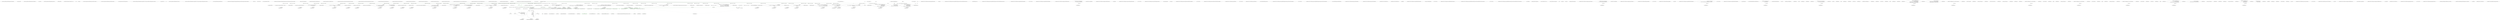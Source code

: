 digraph  {
n0 [cluster="Rsft.Lib.Msmq.MessageCounter.MessageQueueExtensions.GetCount(MessageQueue)", label="Entry Rsft.Lib.Msmq.MessageCounter.MessageQueueExtensions.GetCount(MessageQueue)", span="74-74"];
n1 [cluster="Rsft.Lib.Msmq.MessageCounter.MessageQueueExtensions.GetCount(MessageQueue)", label="return GetCount(queue.Path);", span="76-76"];
n2 [cluster="Rsft.Lib.Msmq.MessageCounter.MessageQueueExtensions.GetCount(MessageQueue)", label="Exit Rsft.Lib.Msmq.MessageCounter.MessageQueueExtensions.GetCount(MessageQueue)", span="74-74"];
n3 [cluster="Unk.GetCount", label="Entry Unk.GetCount", span=""];
n4 [cluster="Rsft.Lib.Msmq.MessageCounter.MessageQueueExtensions.GetCount(string)", label="Entry Rsft.Lib.Msmq.MessageCounter.MessageQueueExtensions.GetCount(string)", span="92-92"];
n5 [cluster="Rsft.Lib.Msmq.MessageCounter.MessageQueueExtensions.GetCount(string)", label="!MessageQueue.Exists(path)", span="94-94"];
n16 [cluster="Rsft.Lib.Msmq.MessageCounter.MessageQueueExtensions.GetCount(string)", label="var objectName = Marshal.StringToBSTR(''queue=Direct=OS:'' + path)", span="112-112"];
n6 [cluster="Rsft.Lib.Msmq.MessageCounter.MessageQueueExtensions.GetCount(string)", label="return 0;", span="96-96"];
n25 [cluster="Unk.Exists", label="Entry Unk.Exists", span=""];
n26 [cluster="Rsft.Lib.Msmq.MessageCounter.MessageQueueExtensions.MQMGMTPROPS.MQMGMTPROPS()", label="Entry Rsft.Lib.Msmq.MessageCounter.MessageQueueExtensions.MQMGMTPROPS.MQMGMTPROPS()", span="162-162"];
n27 [cluster="Rsft.Lib.Msmq.MessageCounter.MessageQueueExtensions.MQPROPVariant.MQPROPVariant()", label="Entry Rsft.Lib.Msmq.MessageCounter.MessageQueueExtensions.MQPROPVariant.MQPROPVariant()", span="189-189"];
n28 [cluster="System.Runtime.InteropServices.Marshal.StringToBSTR(string)", label="Entry System.Runtime.InteropServices.Marshal.StringToBSTR(string)", span="0-0"];
n29 [cluster="Rsft.Lib.Msmq.MessageCounter.MessageQueueExtensions.MQMgmtGetInfo(char*, char*, Rsft.Lib.Msmq.MessageCounter.MessageQueueExtensions.MQMGMTPROPS*)", label="Entry Rsft.Lib.Msmq.MessageCounter.MessageQueueExtensions.MQMgmtGetInfo(char*, char*, Rsft.Lib.Msmq.MessageCounter.MessageQueueExtensions.MQMGMTPROPS*)", span="154-154"];
n22 [cluster="Rsft.Lib.Msmq.MessageCounter.MessageQueueExtensions.GetCount(string)", label="rtn = props.aPropVar->ulVal", span="126-126"];
n21 [cluster="Rsft.Lib.Msmq.MessageCounter.MessageQueueExtensions.GetCount(string)", label="rtn = 0", span="122-122"];
n24 [cluster="Rsft.Lib.Msmq.MessageCounter.MessageQueueExtensions.GetCount(string)", label="Exit Rsft.Lib.Msmq.MessageCounter.MessageQueueExtensions.GetCount(string)", span="92-92"];
n30 [cluster="Rsft.Lib.Msmq.MessageCounter.MessageQueueExtensions.MQMgmtGetInfo(char*, char*, Rsft.Lib.Msmq.MessageCounter.MessageQueueExtensions.MQMGMTPROPS*)", label="Exit Rsft.Lib.Msmq.MessageCounter.MessageQueueExtensions.MQMgmtGetInfo(char*, char*, Rsft.Lib.Msmq.MessageCounter.MessageQueueExtensions.MQMGMTPROPS*)", span="154-154"];
m0_5 [cluster="System.ArgumentNullException.ArgumentNullException(string)", file="BackgroundJobStateChangerFacts.cs", label="Entry System.ArgumentNullException.ArgumentNullException(string)", span="0-0"];
m0_0 [cluster="HangFire.Common.States.StateApplyingContext.StateApplyingContext(HangFire.Common.States.StateContext, HangFire.Storage.IAtomicWriteTransaction)", file="BackgroundJobStateChangerFacts.cs", label="Entry HangFire.Common.States.StateApplyingContext.StateApplyingContext(HangFire.Common.States.StateContext, HangFire.Storage.IAtomicWriteTransaction)", span="23-23"];
m0_1 [cluster="HangFire.Common.States.StateApplyingContext.StateApplyingContext(HangFire.Common.States.StateContext, HangFire.Storage.IAtomicWriteTransaction)", file="BackgroundJobStateChangerFacts.cs", label="transaction == null", span="27-27"];
m0_3 [cluster="HangFire.Common.States.StateApplyingContext.StateApplyingContext(HangFire.Common.States.StateContext, HangFire.Storage.IAtomicWriteTransaction)", file="BackgroundJobStateChangerFacts.cs", label="Transaction = transaction", span="29-29"];
m0_2 [cluster="HangFire.Common.States.StateApplyingContext.StateApplyingContext(HangFire.Common.States.StateContext, HangFire.Storage.IAtomicWriteTransaction)", file="BackgroundJobStateChangerFacts.cs", label="throw new ArgumentNullException(''transaction'');", span="27-27"];
m0_4 [cluster="HangFire.Common.States.StateApplyingContext.StateApplyingContext(HangFire.Common.States.StateContext, HangFire.Storage.IAtomicWriteTransaction)", file="BackgroundJobStateChangerFacts.cs", label="Exit HangFire.Common.States.StateApplyingContext.StateApplyingContext(HangFire.Common.States.StateContext, HangFire.Storage.IAtomicWriteTransaction)", span="23-23"];
m0_6 [file="BackgroundJobStateChangerFacts.cs", label="HangFire.Common.States.StateApplyingContext", span=""];
m1_8 [cluster="Hangfire.IBootstrapperConfiguration.UseStorage(Hangfire.JobStorage)", file="Worker.cs", label="Entry Hangfire.IBootstrapperConfiguration.UseStorage(Hangfire.JobStorage)", span="66-66"];
m1_9 [cluster="Hangfire.IBootstrapperConfiguration.UseStorage(Hangfire.JobStorage)", file="Worker.cs", label="Exit Hangfire.IBootstrapperConfiguration.UseStorage(Hangfire.JobStorage)", span="66-66"];
m1_0 [cluster="Hangfire.IBootstrapperConfiguration.UseAuthorizationFilters(params Hangfire.Dashboard.IAuthorizationFilter[])", file="Worker.cs", label="Entry Hangfire.IBootstrapperConfiguration.UseAuthorizationFilters(params Hangfire.Dashboard.IAuthorizationFilter[])", span="36-36"];
m1_1 [cluster="Hangfire.IBootstrapperConfiguration.UseAuthorizationFilters(params Hangfire.Dashboard.IAuthorizationFilter[])", file="Worker.cs", label="Exit Hangfire.IBootstrapperConfiguration.UseAuthorizationFilters(params Hangfire.Dashboard.IAuthorizationFilter[])", span="36-36"];
m1_10 [cluster="Hangfire.IBootstrapperConfiguration.UseActivator(Hangfire.JobActivator)", file="Worker.cs", label="Entry Hangfire.IBootstrapperConfiguration.UseActivator(Hangfire.JobActivator)", span="74-74"];
m1_11 [cluster="Hangfire.IBootstrapperConfiguration.UseActivator(Hangfire.JobActivator)", file="Worker.cs", label="Exit Hangfire.IBootstrapperConfiguration.UseActivator(Hangfire.JobActivator)", span="74-74"];
m1_4 [cluster="Hangfire.IBootstrapperConfiguration.UseDashboardPath(string)", file="Worker.cs", label="Entry Hangfire.IBootstrapperConfiguration.UseDashboardPath(string)", span="51-51"];
m1_5 [cluster="Hangfire.IBootstrapperConfiguration.UseDashboardPath(string)", file="Worker.cs", label="Exit Hangfire.IBootstrapperConfiguration.UseDashboardPath(string)", span="51-51"];
m1_2 [cluster="Hangfire.IBootstrapperConfiguration.UseFilter(object)", file="Worker.cs", label="Entry Hangfire.IBootstrapperConfiguration.UseFilter(object)", span="43-43"];
m1_3 [cluster="Hangfire.IBootstrapperConfiguration.UseFilter(object)", file="Worker.cs", label="Exit Hangfire.IBootstrapperConfiguration.UseFilter(object)", span="43-43"];
m1_12 [cluster="Hangfire.IBootstrapperConfiguration.UseServer(System.Func<Hangfire.BackgroundJobServer>)", file="Worker.cs", label="Entry Hangfire.IBootstrapperConfiguration.UseServer(System.Func<Hangfire.BackgroundJobServer>)", span="82-82"];
m1_13 [cluster="Hangfire.IBootstrapperConfiguration.UseServer(System.Func<Hangfire.BackgroundJobServer>)", file="Worker.cs", label="Exit Hangfire.IBootstrapperConfiguration.UseServer(System.Func<Hangfire.BackgroundJobServer>)", span="82-82"];
m1_6 [cluster="Hangfire.IBootstrapperConfiguration.UseAppPath(string)", file="Worker.cs", label="Entry Hangfire.IBootstrapperConfiguration.UseAppPath(string)", span="58-58"];
m1_7 [cluster="Hangfire.IBootstrapperConfiguration.UseAppPath(string)", file="Worker.cs", label="Exit Hangfire.IBootstrapperConfiguration.UseAppPath(string)", span="58-58"];
m2_36 [cluster="lambda expression", file="WorkerFacts.cs", label="Exit lambda expression", span="44-44"];
m2_132 [cluster="Hangfire.Core.Tests.Server.WorkerFacts.Execute_ProcessesOnlyJobs_InEnqueuedAndProcessingState()", file="WorkerFacts.cs", label="Entry Hangfire.Core.Tests.Server.WorkerFacts.Execute_ProcessesOnlyJobs_InEnqueuedAndProcessingState()", span="162-162"];
m2_133 [cluster="Hangfire.Core.Tests.Server.WorkerFacts.Execute_ProcessesOnlyJobs_InEnqueuedAndProcessingState()", file="WorkerFacts.cs", label="var worker = CreateWorker()", span="164-164"];
m2_134 [cluster="Hangfire.Core.Tests.Server.WorkerFacts.Execute_ProcessesOnlyJobs_InEnqueuedAndProcessingState()", file="WorkerFacts.cs", label="worker.Execute(_context.Object)", span="166-166"];
m2_135 [cluster="Hangfire.Core.Tests.Server.WorkerFacts.Execute_ProcessesOnlyJobs_InEnqueuedAndProcessingState()", file="WorkerFacts.cs", label="_stateChanger.Verify(x => x.ChangeState(It.Is<StateChangeContext>(ctx =>\r\n                ctx.NewState is ProcessingState &&\r\n                ctx.ExpectedStates.ElementAt(0) == EnqueuedState.StateName &&\r\n                ctx.ExpectedStates.ElementAt(1) == ProcessingState.StateName)))", span="168-171"];
m2_136 [cluster="Hangfire.Core.Tests.Server.WorkerFacts.Execute_ProcessesOnlyJobs_InEnqueuedAndProcessingState()", file="WorkerFacts.cs", label="Exit Hangfire.Core.Tests.Server.WorkerFacts.Execute_ProcessesOnlyJobs_InEnqueuedAndProcessingState()", span="162-162"];
m2_13 [cluster="HangFire.Web.Pages.ServersPage.Execute()", file="WorkerFacts.cs", label="WriteLiteral(''</td>\r\n                    <td>'')", span="142-142"];
m2_53 [cluster="Unk.Equal", file="WorkerFacts.cs", label="Entry Unk.Equal", span=""];
m2_168 [cluster="Hangfire.Core.Tests.Server.WorkerFacts.Execute_DoesNotMoveAJob_ToTheFailedState_ButRequeuesIt_WhenProcessThrowsOperationCanceled_DuringShutdownOnly()", file="WorkerFacts.cs", label="Entry Hangfire.Core.Tests.Server.WorkerFacts.Execute_DoesNotMoveAJob_ToTheFailedState_ButRequeuesIt_WhenProcessThrowsOperationCanceled_DuringShutdownOnly()", span="202-202"];
m2_169 [cluster="Hangfire.Core.Tests.Server.WorkerFacts.Execute_DoesNotMoveAJob_ToTheFailedState_ButRequeuesIt_WhenProcessThrowsOperationCanceled_DuringShutdownOnly()", file="WorkerFacts.cs", label="var cts = new CancellationTokenSource()", span="205-205"];
m2_170 [cluster="Hangfire.Core.Tests.Server.WorkerFacts.Execute_DoesNotMoveAJob_ToTheFailedState_ButRequeuesIt_WhenProcessThrowsOperationCanceled_DuringShutdownOnly()", file="WorkerFacts.cs", label="_context.CancellationTokenSource = cts", span="206-206"];
m2_171 [cluster="Hangfire.Core.Tests.Server.WorkerFacts.Execute_DoesNotMoveAJob_ToTheFailedState_ButRequeuesIt_WhenProcessThrowsOperationCanceled_DuringShutdownOnly()", file="WorkerFacts.cs", label="_performer.Setup(x => x.Perform(It.IsAny<PerformContext>()))\r\n                .Callback(() => cts.Cancel())\r\n                .Throws<OperationCanceledException>()", span="208-210"];
m2_172 [cluster="Hangfire.Core.Tests.Server.WorkerFacts.Execute_DoesNotMoveAJob_ToTheFailedState_ButRequeuesIt_WhenProcessThrowsOperationCanceled_DuringShutdownOnly()", file="WorkerFacts.cs", label="var worker = CreateWorker()", span="212-212"];
m2_173 [cluster="Hangfire.Core.Tests.Server.WorkerFacts.Execute_DoesNotMoveAJob_ToTheFailedState_ButRequeuesIt_WhenProcessThrowsOperationCanceled_DuringShutdownOnly()", file="WorkerFacts.cs", label="Assert.Throws<OperationCanceledException>(() => worker.Execute(_context.Object))", span="215-215"];
m2_174 [cluster="Hangfire.Core.Tests.Server.WorkerFacts.Execute_DoesNotMoveAJob_ToTheFailedState_ButRequeuesIt_WhenProcessThrowsOperationCanceled_DuringShutdownOnly()", file="WorkerFacts.cs", label="_stateChanger.Verify(\r\n                x => x.ChangeState(It.Is<StateChangeContext>(ctx => ctx.NewState is FailedState)),\r\n                Times.Never)", span="218-220"];
m2_175 [cluster="Hangfire.Core.Tests.Server.WorkerFacts.Execute_DoesNotMoveAJob_ToTheFailedState_ButRequeuesIt_WhenProcessThrowsOperationCanceled_DuringShutdownOnly()", file="WorkerFacts.cs", label="_fetchedJob.Verify(x => x.Requeue())", span="221-221"];
m2_176 [cluster="Hangfire.Core.Tests.Server.WorkerFacts.Execute_DoesNotMoveAJob_ToTheFailedState_ButRequeuesIt_WhenProcessThrowsOperationCanceled_DuringShutdownOnly()", file="WorkerFacts.cs", label="Exit Hangfire.Core.Tests.Server.WorkerFacts.Execute_DoesNotMoveAJob_ToTheFailedState_ButRequeuesIt_WhenProcessThrowsOperationCanceled_DuringShutdownOnly()", span="202-202"];
m2_251 [cluster="Hangfire.Core.Tests.Server.WorkerFacts.Execute_MovesJob_ToFailedState_IfThereWasInternalException()", file="WorkerFacts.cs", label="Entry Hangfire.Core.Tests.Server.WorkerFacts.Execute_MovesJob_ToFailedState_IfThereWasInternalException()", span="275-275"];
m2_252 [cluster="Hangfire.Core.Tests.Server.WorkerFacts.Execute_MovesJob_ToFailedState_IfThereWasInternalException()", file="WorkerFacts.cs", label="var exception = new InvalidOperationException()", span="278-278"];
m2_253 [cluster="Hangfire.Core.Tests.Server.WorkerFacts.Execute_MovesJob_ToFailedState_IfThereWasInternalException()", file="WorkerFacts.cs", label="_performer\r\n                .Setup(x => x.Perform(It.IsAny<PerformContext>()))\r\n                .Throws(exception)", span="279-281"];
m2_256 [cluster="Hangfire.Core.Tests.Server.WorkerFacts.Execute_MovesJob_ToFailedState_IfThereWasInternalException()", file="WorkerFacts.cs", label="_stateChanger.Verify(x => x.ChangeState(It.Is<StateChangeContext>(ctx =>\r\n                ctx.BackgroundJobId == JobId &&\r\n                ctx.NewState is FailedState &&\r\n                ((FailedState) ctx.NewState).Exception == exception)))", span="289-292"];
m2_254 [cluster="Hangfire.Core.Tests.Server.WorkerFacts.Execute_MovesJob_ToFailedState_IfThereWasInternalException()", file="WorkerFacts.cs", label="var worker = CreateWorker()", span="283-283"];
m2_255 [cluster="Hangfire.Core.Tests.Server.WorkerFacts.Execute_MovesJob_ToFailedState_IfThereWasInternalException()", file="WorkerFacts.cs", label="worker.Execute(_context.Object)", span="286-286"];
m2_257 [cluster="Hangfire.Core.Tests.Server.WorkerFacts.Execute_MovesJob_ToFailedState_IfThereWasInternalException()", file="WorkerFacts.cs", label="Exit Hangfire.Core.Tests.Server.WorkerFacts.Execute_MovesJob_ToFailedState_IfThereWasInternalException()", span="275-275"];
m2_58 [cluster="Hangfire.Core.Tests.Server.WorkerFacts.Ctor_ThrowsAnException_WhenPerformanceProcessIsNull()", file="WorkerFacts.cs", label="Entry Hangfire.Core.Tests.Server.WorkerFacts.Ctor_ThrowsAnException_WhenPerformanceProcessIsNull()", span="65-65"];
m2_59 [cluster="Hangfire.Core.Tests.Server.WorkerFacts.Ctor_ThrowsAnException_WhenPerformanceProcessIsNull()", file="WorkerFacts.cs", label="var exception = Assert.Throws<ArgumentNullException>(\r\n                () => new Worker(_queues, null, _stateChanger.Object))", span="67-68"];
m2_60 [cluster="Hangfire.Core.Tests.Server.WorkerFacts.Ctor_ThrowsAnException_WhenPerformanceProcessIsNull()", file="WorkerFacts.cs", label="Assert.Equal(''performer'', exception.ParamName)", span="70-70"];
m2_61 [cluster="Hangfire.Core.Tests.Server.WorkerFacts.Ctor_ThrowsAnException_WhenPerformanceProcessIsNull()", file="WorkerFacts.cs", label="Exit Hangfire.Core.Tests.Server.WorkerFacts.Ctor_ThrowsAnException_WhenPerformanceProcessIsNull()", span="65-65"];
m2_143 [cluster="Unk.ElementAt", file="WorkerFacts.cs", label="Entry Unk.ElementAt", span=""];
m2_240 [cluster="Hangfire.Core.Tests.Server.WorkerFacts.Execute_MovesJob_ToSuccessfulState_OnlyIfItIsInProcessingState()", file="WorkerFacts.cs", label="Entry Hangfire.Core.Tests.Server.WorkerFacts.Execute_MovesJob_ToSuccessfulState_OnlyIfItIsInProcessingState()", span="263-263"];
m2_241 [cluster="Hangfire.Core.Tests.Server.WorkerFacts.Execute_MovesJob_ToSuccessfulState_OnlyIfItIsInProcessingState()", file="WorkerFacts.cs", label="var worker = CreateWorker()", span="265-265"];
m2_242 [cluster="Hangfire.Core.Tests.Server.WorkerFacts.Execute_MovesJob_ToSuccessfulState_OnlyIfItIsInProcessingState()", file="WorkerFacts.cs", label="worker.Execute(_context.Object)", span="267-267"];
m2_243 [cluster="Hangfire.Core.Tests.Server.WorkerFacts.Execute_MovesJob_ToSuccessfulState_OnlyIfItIsInProcessingState()", file="WorkerFacts.cs", label="_stateChanger.Verify(x => x.ChangeState(It.Is<StateChangeContext>(ctx =>\r\n                ctx.NewState is SucceededState &&\r\n                ctx.ExpectedStates.ElementAt(0) == ProcessingState.StateName)))", span="269-271"];
m2_244 [cluster="Hangfire.Core.Tests.Server.WorkerFacts.Execute_MovesJob_ToSuccessfulState_OnlyIfItIsInProcessingState()", file="WorkerFacts.cs", label="Exit Hangfire.Core.Tests.Server.WorkerFacts.Execute_MovesJob_ToSuccessfulState_OnlyIfItIsInProcessingState()", span="263-263"];
m2_293 [cluster="System.Exception.Exception()", file="WorkerFacts.cs", label="Entry System.Exception.Exception()", span="0-0"];
m2_38 [cluster="lambda expression", file="WorkerFacts.cs", label="Entry lambda expression", span="47-47"];
m2_120 [cluster="Unk.Requeue", file="WorkerFacts.cs", label="Entry Unk.Requeue", span=""];
m2_144 [cluster="Hangfire.Core.Tests.Server.WorkerFacts.Execute_DoesNotRun_PerformanceProcess_IfTransitionToProcessingStateFailed()", file="WorkerFacts.cs", label="Entry Hangfire.Core.Tests.Server.WorkerFacts.Execute_DoesNotRun_PerformanceProcess_IfTransitionToProcessingStateFailed()", span="175-175"];
m2_145 [cluster="Hangfire.Core.Tests.Server.WorkerFacts.Execute_DoesNotRun_PerformanceProcess_IfTransitionToProcessingStateFailed()", file="WorkerFacts.cs", label="_stateChanger\r\n                .Setup(x => x.ChangeState(It.Is<StateChangeContext>(ctx => ctx.NewState is ProcessingState)))\r\n                .Returns<IState>(null)", span="178-180"];
m2_146 [cluster="Hangfire.Core.Tests.Server.WorkerFacts.Execute_DoesNotRun_PerformanceProcess_IfTransitionToProcessingStateFailed()", file="WorkerFacts.cs", label="var worker = CreateWorker()", span="182-182"];
m2_147 [cluster="Hangfire.Core.Tests.Server.WorkerFacts.Execute_DoesNotRun_PerformanceProcess_IfTransitionToProcessingStateFailed()", file="WorkerFacts.cs", label="worker.Execute(_context.Object)", span="185-185"];
m2_148 [cluster="Hangfire.Core.Tests.Server.WorkerFacts.Execute_DoesNotRun_PerformanceProcess_IfTransitionToProcessingStateFailed()", file="WorkerFacts.cs", label="_performer.Verify(x => x.Perform(It.IsAny<PerformContext>()), Times.Never)", span="188-188"];
m2_149 [cluster="Hangfire.Core.Tests.Server.WorkerFacts.Execute_DoesNotRun_PerformanceProcess_IfTransitionToProcessingStateFailed()", file="WorkerFacts.cs", label="Exit Hangfire.Core.Tests.Server.WorkerFacts.Execute_DoesNotRun_PerformanceProcess_IfTransitionToProcessingStateFailed()", span="175-175"];
m2_160 [cluster="Hangfire.Core.Tests.Server.WorkerFacts.Execute_Runs_PerformanceProcess()", file="WorkerFacts.cs", label="Entry Hangfire.Core.Tests.Server.WorkerFacts.Execute_Runs_PerformanceProcess()", span="192-192"];
m2_161 [cluster="Hangfire.Core.Tests.Server.WorkerFacts.Execute_Runs_PerformanceProcess()", file="WorkerFacts.cs", label="var worker = CreateWorker()", span="194-194"];
m2_162 [cluster="Hangfire.Core.Tests.Server.WorkerFacts.Execute_Runs_PerformanceProcess()", file="WorkerFacts.cs", label="worker.Execute(_context.Object)", span="196-196"];
m2_163 [cluster="Hangfire.Core.Tests.Server.WorkerFacts.Execute_Runs_PerformanceProcess()", file="WorkerFacts.cs", label="_performer.Verify(x => x.Perform(It.IsNotNull<PerformContext>()))", span="198-198"];
m2_164 [cluster="Hangfire.Core.Tests.Server.WorkerFacts.Execute_Runs_PerformanceProcess()", file="WorkerFacts.cs", label="Exit Hangfire.Core.Tests.Server.WorkerFacts.Execute_Runs_PerformanceProcess()", span="192-192"];
m2_185 [cluster="System.Threading.CancellationTokenSource.Cancel()", file="WorkerFacts.cs", label="Entry System.Threading.CancellationTokenSource.Cancel()", span="0-0"];
m2_217 [cluster="Hangfire.Core.Tests.Server.WorkerFacts.Execute_DoesNotMoveAJobToFailedState_AndRemovesJobFromQueue_WhenProcessThrowsJobAbortedException()", file="WorkerFacts.cs", label="Entry Hangfire.Core.Tests.Server.WorkerFacts.Execute_DoesNotMoveAJobToFailedState_AndRemovesJobFromQueue_WhenProcessThrowsJobAbortedException()", span="244-244"];
m2_218 [cluster="Hangfire.Core.Tests.Server.WorkerFacts.Execute_DoesNotMoveAJobToFailedState_AndRemovesJobFromQueue_WhenProcessThrowsJobAbortedException()", file="WorkerFacts.cs", label="_performer.Setup(x => x.Perform(It.IsAny<PerformContext>()))\r\n                .Throws<JobAbortedException>()", span="247-248"];
m2_219 [cluster="Hangfire.Core.Tests.Server.WorkerFacts.Execute_DoesNotMoveAJobToFailedState_AndRemovesJobFromQueue_WhenProcessThrowsJobAbortedException()", file="WorkerFacts.cs", label="var worker = CreateWorker()", span="250-250"];
m2_220 [cluster="Hangfire.Core.Tests.Server.WorkerFacts.Execute_DoesNotMoveAJobToFailedState_AndRemovesJobFromQueue_WhenProcessThrowsJobAbortedException()", file="WorkerFacts.cs", label="worker.Execute(_context.Object)", span="253-253"];
m2_221 [cluster="Hangfire.Core.Tests.Server.WorkerFacts.Execute_DoesNotMoveAJobToFailedState_AndRemovesJobFromQueue_WhenProcessThrowsJobAbortedException()", file="WorkerFacts.cs", label="_stateChanger.Verify(\r\n                x => x.ChangeState(It.Is<StateChangeContext>(ctx => ctx.NewState is FailedState)),\r\n                Times.Never)", span="255-257"];
m2_222 [cluster="Hangfire.Core.Tests.Server.WorkerFacts.Execute_DoesNotMoveAJobToFailedState_AndRemovesJobFromQueue_WhenProcessThrowsJobAbortedException()", file="WorkerFacts.cs", label="_fetchedJob.Verify(x => x.RemoveFromQueue())", span="258-258"];
m2_223 [cluster="Hangfire.Core.Tests.Server.WorkerFacts.Execute_DoesNotMoveAJobToFailedState_AndRemovesJobFromQueue_WhenProcessThrowsJobAbortedException()", file="WorkerFacts.cs", label="_fetchedJob.Verify(x => x.Requeue(), Times.Never)", span="259-259"];
m2_224 [cluster="Hangfire.Core.Tests.Server.WorkerFacts.Execute_DoesNotMoveAJobToFailedState_AndRemovesJobFromQueue_WhenProcessThrowsJobAbortedException()", file="WorkerFacts.cs", label="Exit Hangfire.Core.Tests.Server.WorkerFacts.Execute_DoesNotMoveAJobToFailedState_AndRemovesJobFromQueue_WhenProcessThrowsJobAbortedException()", span="244-244"];
m2_258 [cluster="System.InvalidOperationException.InvalidOperationException()", file="WorkerFacts.cs", label="Entry System.InvalidOperationException.InvalidOperationException()", span="0-0"];
m2_31 [cluster="lambda expression", file="WorkerFacts.cs", label="x.FetchNextJob(_queues, It.IsNotNull<CancellationToken>())", span="41-41"];
m2_22 [cluster="HangFire.Web.Pages.ServersPage.Execute()", file="WorkerFacts.cs", label="server.Heartbeat.HasValue", span="187-187"];
m2_101 [cluster="Hangfire.Core.Tests.Server.WorkerFacts.Execute_RequeuesAJob_WhenThereWasAnException()", file="WorkerFacts.cs", label="Entry Hangfire.Core.Tests.Server.WorkerFacts.Execute_RequeuesAJob_WhenThereWasAnException()", span="108-108"];
m2_102 [cluster="Hangfire.Core.Tests.Server.WorkerFacts.Execute_RequeuesAJob_WhenThereWasAnException()", file="WorkerFacts.cs", label="_stateChanger\r\n                .Setup(x => x.ChangeState(It.IsAny<StateChangeContext>()))\r\n                .Throws<InvalidOperationException>()", span="110-112"];
m2_103 [cluster="Hangfire.Core.Tests.Server.WorkerFacts.Execute_RequeuesAJob_WhenThereWasAnException()", file="WorkerFacts.cs", label="var worker = CreateWorker()", span="114-114"];
m2_104 [cluster="Hangfire.Core.Tests.Server.WorkerFacts.Execute_RequeuesAJob_WhenThereWasAnException()", file="WorkerFacts.cs", label="Assert.Throws<InvalidOperationException>(\r\n                () => worker.Execute(_context.Object))", span="116-117"];
m2_105 [cluster="Hangfire.Core.Tests.Server.WorkerFacts.Execute_RequeuesAJob_WhenThereWasAnException()", file="WorkerFacts.cs", label="_fetchedJob.Verify(x => x.RemoveFromQueue(), Times.Never)", span="119-119"];
m2_106 [cluster="Hangfire.Core.Tests.Server.WorkerFacts.Execute_RequeuesAJob_WhenThereWasAnException()", file="WorkerFacts.cs", label="_fetchedJob.Verify(x => x.Requeue())", span="120-120"];
m2_107 [cluster="Hangfire.Core.Tests.Server.WorkerFacts.Execute_RequeuesAJob_WhenThereWasAnException()", file="WorkerFacts.cs", label="Exit Hangfire.Core.Tests.Server.WorkerFacts.Execute_RequeuesAJob_WhenThereWasAnException()", span="108-108"];
m2_78 [cluster="Hangfire.Core.Tests.Server.WorkerFacts.CreateWorker()", file="WorkerFacts.cs", label="Entry Hangfire.Core.Tests.Server.WorkerFacts.CreateWorker()", span="332-332"];
m2_303 [cluster="Hangfire.Core.Tests.Server.WorkerFacts.CreateWorker()", file="WorkerFacts.cs", label="return new Worker(_queues, _performer.Object, _stateChanger.Object);", span="334-334"];
m2_304 [cluster="Hangfire.Core.Tests.Server.WorkerFacts.CreateWorker()", file="WorkerFacts.cs", label="Exit Hangfire.Core.Tests.Server.WorkerFacts.CreateWorker()", span="332-332"];
m2_35 [cluster="lambda expression", file="WorkerFacts.cs", label="x.GetJobData(JobId)", span="44-44"];
m2_18 [cluster="HangFire.Web.Pages.ServersPage.Execute()", file="WorkerFacts.cs", label="Write(JobHelper.ToStringTimestamp(server.StartedAt))", span="167-167"];
m2_269 [cluster="Hangfire.Core.Tests.Server.WorkerFacts.Execute_MovesJob_ToFailedState_IfThereWasUserException()", file="WorkerFacts.cs", label="Entry Hangfire.Core.Tests.Server.WorkerFacts.Execute_MovesJob_ToFailedState_IfThereWasUserException()", span="296-296"];
m2_270 [cluster="Hangfire.Core.Tests.Server.WorkerFacts.Execute_MovesJob_ToFailedState_IfThereWasUserException()", file="WorkerFacts.cs", label="var exception = new InvalidOperationException()", span="299-299"];
m2_271 [cluster="Hangfire.Core.Tests.Server.WorkerFacts.Execute_MovesJob_ToFailedState_IfThereWasUserException()", file="WorkerFacts.cs", label="_performer\r\n                .Setup(x => x.Perform(It.IsAny<PerformContext>()))\r\n                .Throws(new JobPerformanceException(''hello'', exception))", span="300-302"];
m2_272 [cluster="Hangfire.Core.Tests.Server.WorkerFacts.Execute_MovesJob_ToFailedState_IfThereWasUserException()", file="WorkerFacts.cs", label="var worker = CreateWorker()", span="304-304"];
m2_273 [cluster="Hangfire.Core.Tests.Server.WorkerFacts.Execute_MovesJob_ToFailedState_IfThereWasUserException()", file="WorkerFacts.cs", label="worker.Execute(_context.Object)", span="307-307"];
m2_274 [cluster="Hangfire.Core.Tests.Server.WorkerFacts.Execute_MovesJob_ToFailedState_IfThereWasUserException()", file="WorkerFacts.cs", label="_stateChanger.Verify(x => x.ChangeState(It.Is<StateChangeContext>(ctx =>\r\n                ctx.BackgroundJobId == JobId &&\r\n                ctx.NewState is FailedState)))", span="310-312"];
m2_275 [cluster="Hangfire.Core.Tests.Server.WorkerFacts.Execute_MovesJob_ToFailedState_IfThereWasUserException()", file="WorkerFacts.cs", label="Exit Hangfire.Core.Tests.Server.WorkerFacts.Execute_MovesJob_ToFailedState_IfThereWasUserException()", span="296-296"];
m2_198 [cluster="Hangfire.Core.Tests.Server.WorkerFacts.Execute_MovesAJob_ToTheFailedState_AndNotRequeuesIt_WhenProcessThrowsOperationCanceled_WhenShutdownWasNotRequested()", file="WorkerFacts.cs", label="Entry Hangfire.Core.Tests.Server.WorkerFacts.Execute_MovesAJob_ToTheFailedState_AndNotRequeuesIt_WhenProcessThrowsOperationCanceled_WhenShutdownWasNotRequested()", span="225-225"];
m2_199 [cluster="Hangfire.Core.Tests.Server.WorkerFacts.Execute_MovesAJob_ToTheFailedState_AndNotRequeuesIt_WhenProcessThrowsOperationCanceled_WhenShutdownWasNotRequested()", file="WorkerFacts.cs", label="_performer.Setup(x => x.Perform(It.IsAny<PerformContext>()))\r\n                .Throws<OperationCanceledException>()", span="228-229"];
m2_200 [cluster="Hangfire.Core.Tests.Server.WorkerFacts.Execute_MovesAJob_ToTheFailedState_AndNotRequeuesIt_WhenProcessThrowsOperationCanceled_WhenShutdownWasNotRequested()", file="WorkerFacts.cs", label="var worker = CreateWorker()", span="231-231"];
m2_201 [cluster="Hangfire.Core.Tests.Server.WorkerFacts.Execute_MovesAJob_ToTheFailedState_AndNotRequeuesIt_WhenProcessThrowsOperationCanceled_WhenShutdownWasNotRequested()", file="WorkerFacts.cs", label="worker.Execute(_context.Object)", span="234-234"];
m2_202 [cluster="Hangfire.Core.Tests.Server.WorkerFacts.Execute_MovesAJob_ToTheFailedState_AndNotRequeuesIt_WhenProcessThrowsOperationCanceled_WhenShutdownWasNotRequested()", file="WorkerFacts.cs", label="_stateChanger.Verify(\r\n                x => x.ChangeState(It.Is<StateChangeContext>(ctx => ctx.NewState is FailedState)),\r\n                Times.Once)", span="237-239"];
m2_203 [cluster="Hangfire.Core.Tests.Server.WorkerFacts.Execute_MovesAJob_ToTheFailedState_AndNotRequeuesIt_WhenProcessThrowsOperationCanceled_WhenShutdownWasNotRequested()", file="WorkerFacts.cs", label="_fetchedJob.Verify(x => x.Requeue(), Times.Never)", span="240-240"];
m2_204 [cluster="Hangfire.Core.Tests.Server.WorkerFacts.Execute_MovesAJob_ToTheFailedState_AndNotRequeuesIt_WhenProcessThrowsOperationCanceled_WhenShutdownWasNotRequested()", file="WorkerFacts.cs", label="Exit Hangfire.Core.Tests.Server.WorkerFacts.Execute_MovesAJob_ToTheFailedState_AndNotRequeuesIt_WhenProcessThrowsOperationCanceled_WhenShutdownWasNotRequested()", span="225-225"];
m2_26 [cluster="HangFire.Web.Pages.ServersPage.Execute()", file="WorkerFacts.cs", label="Write(server.Heartbeat)", span="208-208"];
m2_45 [cluster="Unk.ChangeState", file="WorkerFacts.cs", label="Entry Unk.ChangeState", span=""];
m2_0 [cluster="HangFire.Web.Pages.ServersPage.Execute()", file="WorkerFacts.cs", label="Entry HangFire.Web.Pages.ServersPage.Execute()", span="57-57"];
m2_1 [cluster="HangFire.Web.Pages.ServersPage.Execute()", file="WorkerFacts.cs", label="WriteLiteral(''\r\n'')", span="61-61"];
m2_2 [cluster="HangFire.Web.Pages.ServersPage.Execute()", file="WorkerFacts.cs", label="Layout = new LayoutPage { Title = ''Servers'' }", span="74-74"];
m2_3 [cluster="HangFire.Web.Pages.ServersPage.Execute()", file="WorkerFacts.cs", label="IList<ServerDto> servers", span="76-76"];
m2_4 [cluster="HangFire.Web.Pages.ServersPage.Execute()", file="WorkerFacts.cs", label="var monitor = JobStorage.Current.GetMonitoringApi()", span="77-77"];
m2_5 [cluster="HangFire.Web.Pages.ServersPage.Execute()", file="WorkerFacts.cs", label="servers = monitor.Servers()", span="79-79"];
m2_6 [cluster="HangFire.Web.Pages.ServersPage.Execute()", file="WorkerFacts.cs", label="WriteLiteral(''\r\n'')", span="86-86"];
m2_7 [cluster="HangFire.Web.Pages.ServersPage.Execute()", file="WorkerFacts.cs", label="servers.Count == 0", span="91-91"];
m2_8 [cluster="HangFire.Web.Pages.ServersPage.Execute()", file="WorkerFacts.cs", label="WriteLiteral(''    <div class=\''alert alert-warning\''>\r\n        There are no active servers. Backg'' +\r\n''round tasks will not be processed.\r\n    </div>\r\n'')", span="97-98"];
m2_9 [cluster="HangFire.Web.Pages.ServersPage.Execute()", file="WorkerFacts.cs", label="WriteLiteral(@''    <table class=''''table''''>\r\n        <thead>\r\n            <tr>\r\n                <th>Name</th>\r\n                <th>Workers</th>\r\n                <th>Queues</th>\r\n                <th>Started</th>\r\n                <th>Heartbeat</th>\r\n            </tr>\r\n        </thead>\r\n        <tbody>\r\n'')", span="110-121"];
m2_10 [cluster="HangFire.Web.Pages.ServersPage.Execute()", color=green, community=0, file="WorkerFacts.cs", label=servers, prediction=0, span="126-126"];
m2_11 [cluster="HangFire.Web.Pages.ServersPage.Execute()", color=green, community=0, file="WorkerFacts.cs", label="WriteLiteral(''                <tr>\r\n                    <td>'')", prediction=0, span="132-132"];
m2_12 [cluster="HangFire.Web.Pages.ServersPage.Execute()", color=green, community=0, file="WorkerFacts.cs", label="Write(server.Name.ToUpperInvariant())", prediction=0, span="137-137"];
m2_28 [cluster="lambda expression", file="WorkerFacts.cs", label="x.JobId", span="38-38"];
m2_29 [cluster="lambda expression", file="WorkerFacts.cs", label="Exit lambda expression", span="38-38"];
m2_14 [cluster="Mock<IBackgroundJobPerformer>.cstr", file="WorkerFacts.cs", label="Entry Mock<IBackgroundJobPerformer>.cstr", span=""];
m2_16 [cluster="Unk.Setup", file="WorkerFacts.cs", label="Entry Unk.Setup", span=""];
m2_20 [cluster="Hangfire.Common.Job.FromExpression(System.Linq.Expressions.Expression<System.Action>)", file="WorkerFacts.cs", label="Entry Hangfire.Common.Job.FromExpression(System.Linq.Expressions.Expression<System.Action>)", span="233-233"];
m2_24 [cluster="lambda expression", file="WorkerFacts.cs", label="x.GetConnection()", span="35-35"];
m2_27 [cluster="lambda expression", file="WorkerFacts.cs", label="Entry lambda expression", span="38-38"];
m2_15 [cluster="Mock<IStorageConnection>.cstr", file="WorkerFacts.cs", label="Entry Mock<IStorageConnection>.cstr", span=""];
m2_17 [cluster="Unk.Returns", file="WorkerFacts.cs", label="Entry Unk.Returns", span=""];
m2_19 [cluster="Hangfire.Storage.JobData.JobData()", file="WorkerFacts.cs", label="Entry Hangfire.Storage.JobData.JobData()", span="21-21"];
m2_21 [cluster="Mock<IBackgroundJobStateChanger>.cstr", file="WorkerFacts.cs", label="Entry Mock<IBackgroundJobStateChanger>.cstr", span=""];
m2_23 [cluster="lambda expression", file="WorkerFacts.cs", label="Entry lambda expression", span="35-35"];
m2_25 [cluster="lambda expression", file="WorkerFacts.cs", label="Exit lambda expression", span="35-35"];
m2_30 [cluster="lambda expression", file="WorkerFacts.cs", label="Entry lambda expression", span="41-41"];
m2_39 [cluster="lambda expression", file="WorkerFacts.cs", label="Method()", span="47-47"];
m2_87 [cluster="Unk.Dispose", file="WorkerFacts.cs", label="Entry Unk.Dispose", span=""];
m2_259 [cluster="Unk.Throws", file="WorkerFacts.cs", label="Entry Unk.Throws", span=""];
m2_33 [cluster="HangFire.JobStorage.GetMonitoringApi()", file="WorkerFacts.cs", label="Entry HangFire.JobStorage.GetMonitoringApi()", span="54-54"];
m2_49 [cluster="Hangfire.Core.Tests.Server.WorkerFacts.Ctor_ThrowsAnException_WhenQueuesCollectionNull()", file="WorkerFacts.cs", label="Entry Hangfire.Core.Tests.Server.WorkerFacts.Ctor_ThrowsAnException_WhenQueuesCollectionNull()", span="56-56"];
m2_50 [cluster="Hangfire.Core.Tests.Server.WorkerFacts.Ctor_ThrowsAnException_WhenQueuesCollectionNull()", file="WorkerFacts.cs", label="var exception = Assert.Throws<ArgumentNullException>(\r\n                () => new Worker(null, _performer.Object, _stateChanger.Object))", span="58-59"];
m2_51 [cluster="Hangfire.Core.Tests.Server.WorkerFacts.Ctor_ThrowsAnException_WhenQueuesCollectionNull()", file="WorkerFacts.cs", label="Assert.Equal(''queues'', exception.ParamName)", span="61-61"];
m2_52 [cluster="Hangfire.Core.Tests.Server.WorkerFacts.Ctor_ThrowsAnException_WhenQueuesCollectionNull()", file="WorkerFacts.cs", label="Exit Hangfire.Core.Tests.Server.WorkerFacts.Ctor_ThrowsAnException_WhenQueuesCollectionNull()", span="56-56"];
m2_72 [cluster="Hangfire.Core.Tests.Server.WorkerFacts.Execute_TakesConnectionAndReleasesIt()", file="WorkerFacts.cs", label="Entry Hangfire.Core.Tests.Server.WorkerFacts.Execute_TakesConnectionAndReleasesIt()", span="83-83"];
m2_73 [cluster="Hangfire.Core.Tests.Server.WorkerFacts.Execute_TakesConnectionAndReleasesIt()", file="WorkerFacts.cs", label="var worker = CreateWorker()", span="85-85"];
m2_74 [cluster="Hangfire.Core.Tests.Server.WorkerFacts.Execute_TakesConnectionAndReleasesIt()", file="WorkerFacts.cs", label="worker.Execute(_context.Object)", span="87-87"];
m2_75 [cluster="Hangfire.Core.Tests.Server.WorkerFacts.Execute_TakesConnectionAndReleasesIt()", file="WorkerFacts.cs", label="_context.Storage.Verify(x => x.GetConnection(), Times.Once)", span="89-89"];
m2_76 [cluster="Hangfire.Core.Tests.Server.WorkerFacts.Execute_TakesConnectionAndReleasesIt()", file="WorkerFacts.cs", label="_connection.Verify(x => x.Dispose(), Times.Once)", span="90-90"];
m2_77 [cluster="Hangfire.Core.Tests.Server.WorkerFacts.Execute_TakesConnectionAndReleasesIt()", file="WorkerFacts.cs", label="Exit Hangfire.Core.Tests.Server.WorkerFacts.Execute_TakesConnectionAndReleasesIt()", span="83-83"];
m2_159 [cluster="Unk.Perform", file="WorkerFacts.cs", label="Entry Unk.Perform", span=""];
m2_286 [cluster="Hangfire.Core.Tests.Server.WorkerFacts.Execute_MovesJob_ToFailedState_IfThereWasJobLoadException()", file="WorkerFacts.cs", label="Entry Hangfire.Core.Tests.Server.WorkerFacts.Execute_MovesJob_ToFailedState_IfThereWasJobLoadException()", span="316-316"];
m2_287 [cluster="Hangfire.Core.Tests.Server.WorkerFacts.Execute_MovesJob_ToFailedState_IfThereWasJobLoadException()", file="WorkerFacts.cs", label="_connection.Setup(x => x.GetJobData(JobId))\r\n                .Returns(new JobData { LoadException = new JobLoadException(''asd'', new Exception()) })", span="319-320"];
m2_288 [cluster="Hangfire.Core.Tests.Server.WorkerFacts.Execute_MovesJob_ToFailedState_IfThereWasJobLoadException()", file="WorkerFacts.cs", label="var worker = CreateWorker()", span="322-322"];
m2_289 [cluster="Hangfire.Core.Tests.Server.WorkerFacts.Execute_MovesJob_ToFailedState_IfThereWasJobLoadException()", file="WorkerFacts.cs", label="worker.Execute(_context.Object)", span="325-325"];
m2_290 [cluster="Hangfire.Core.Tests.Server.WorkerFacts.Execute_MovesJob_ToFailedState_IfThereWasJobLoadException()", file="WorkerFacts.cs", label="_stateChanger.Verify(x => x.ChangeState(It.Is<StateChangeContext>(ctx =>\r\n                ctx.NewState is FailedState)))", span="328-329"];
m2_291 [cluster="Hangfire.Core.Tests.Server.WorkerFacts.Execute_MovesJob_ToFailedState_IfThereWasJobLoadException()", file="WorkerFacts.cs", label="Exit Hangfire.Core.Tests.Server.WorkerFacts.Execute_MovesJob_ToFailedState_IfThereWasJobLoadException()", span="316-316"];
m2_100 [cluster="Unk.RemoveFromQueue", file="WorkerFacts.cs", label="Entry Unk.RemoveFromQueue", span=""];
m2_177 [cluster="System.Threading.CancellationTokenSource.CancellationTokenSource()", file="WorkerFacts.cs", label="Entry System.Threading.CancellationTokenSource.CancellationTokenSource()", span="0-0"];
m2_300 [cluster="lambda expression", file="WorkerFacts.cs", label="Entry lambda expression", span="328-329"];
m2_34 [cluster="HangFire.Storage.IMonitoringApi.Servers()", file="WorkerFacts.cs", label="Entry HangFire.Storage.IMonitoringApi.Servers()", span="25-25"];
m2_42 [cluster="lambda expression", file="WorkerFacts.cs", label="HangFire.Web.Pages.ServersPage", span=""];
m2_46 [cluster="lambda expression", file="WorkerFacts.cs", label="Entry lambda expression", span="52-52"];
m2_32 [cluster="HangFire.Web.Pages.LayoutPage.LayoutPage()", file="WorkerFacts.cs", label="Entry HangFire.Web.Pages.LayoutPage.LayoutPage()", span="4-4"];
m2_40 [cluster="Unk.Write", file="WorkerFacts.cs", label="Entry Unk.Write", span=""];
m2_43 [cluster="lambda expression", file="WorkerFacts.cs", label="x.ChangeState(It.IsAny<StateChangeContext>())", span="51-51"];
m2_44 [cluster="lambda expression", file="WorkerFacts.cs", label="Exit lambda expression", span="51-51"];
m2_47 [cluster="lambda expression", file="WorkerFacts.cs", label="ctx.NewState", span="52-52"];
m2_48 [cluster="lambda expression", file="WorkerFacts.cs", label="Exit lambda expression", span="52-52"];
m2_54 [cluster="lambda expression", file="WorkerFacts.cs", label="Entry lambda expression", span="59-59"];
m2_55 [cluster="lambda expression", file="WorkerFacts.cs", label="new Worker(null, _performer.Object, _stateChanger.Object)", span="59-59"];
m2_56 [cluster="lambda expression", file="WorkerFacts.cs", label="Exit lambda expression", span="59-59"];
m2_62 [cluster="lambda expression", file="WorkerFacts.cs", label="Entry lambda expression", span="68-68"];
m2_63 [cluster="lambda expression", file="WorkerFacts.cs", label="new Worker(_queues, null, _stateChanger.Object)", span="68-68"];
m2_64 [cluster="lambda expression", file="WorkerFacts.cs", label="Exit lambda expression", span="68-68"];
m2_69 [cluster="lambda expression", file="WorkerFacts.cs", label="Entry lambda expression", span="77-77"];
m2_70 [cluster="lambda expression", file="WorkerFacts.cs", label="new Worker(_queues, _performer.Object, null)", span="77-77"];
m2_71 [cluster="lambda expression", file="WorkerFacts.cs", label="Exit lambda expression", span="77-77"];
m2_81 [cluster="lambda expression", file="WorkerFacts.cs", label="Entry lambda expression", span="89-89"];
m2_84 [cluster="lambda expression", file="WorkerFacts.cs", label="Entry lambda expression", span="90-90"];
m2_82 [cluster="lambda expression", file="WorkerFacts.cs", label="x.GetConnection()", span="89-89"];
m2_83 [cluster="lambda expression", file="WorkerFacts.cs", label="Exit lambda expression", span="89-89"];
m2_85 [cluster="lambda expression", file="WorkerFacts.cs", label="x.Dispose()", span="90-90"];
m2_86 [cluster="lambda expression", file="WorkerFacts.cs", label="Exit lambda expression", span="90-90"];
m2_94 [cluster="lambda expression", file="WorkerFacts.cs", label="Entry lambda expression", span="101-101"];
m2_97 [cluster="lambda expression", file="WorkerFacts.cs", label="Entry lambda expression", span="104-104"];
m2_95 [cluster="lambda expression", file="WorkerFacts.cs", label="x.FetchNextJob(_queues, _context.CancellationTokenSource.Token)", span="101-101"];
m2_96 [cluster="lambda expression", file="WorkerFacts.cs", label="Exit lambda expression", span="101-101"];
m2_98 [cluster="lambda expression", file="WorkerFacts.cs", label="x.RemoveFromQueue()", span="104-104"];
m2_99 [cluster="lambda expression", file="WorkerFacts.cs", label="Exit lambda expression", span="104-104"];
m2_108 [cluster="lambda expression", file="WorkerFacts.cs", label="Entry lambda expression", span="111-111"];
m2_112 [cluster="lambda expression", file="WorkerFacts.cs", label="worker.Execute(_context.Object)", span="117-117"];
m2_111 [cluster="lambda expression", file="WorkerFacts.cs", label="Entry lambda expression", span="117-117"];
m2_114 [cluster="lambda expression", file="WorkerFacts.cs", label="Entry lambda expression", span="119-119"];
m2_117 [cluster="lambda expression", file="WorkerFacts.cs", label="Entry lambda expression", span="120-120"];
m2_109 [cluster="lambda expression", file="WorkerFacts.cs", label="x.ChangeState(It.IsAny<StateChangeContext>())", span="111-111"];
m2_110 [cluster="lambda expression", file="WorkerFacts.cs", label="Exit lambda expression", span="111-111"];
m2_113 [cluster="lambda expression", file="WorkerFacts.cs", label="Exit lambda expression", span="117-117"];
m2_115 [cluster="lambda expression", file="WorkerFacts.cs", label="x.RemoveFromQueue()", span="119-119"];
m2_116 [cluster="lambda expression", file="WorkerFacts.cs", label="Exit lambda expression", span="119-119"];
m2_118 [cluster="lambda expression", file="WorkerFacts.cs", label="x.Requeue()", span="120-120"];
m2_119 [cluster="lambda expression", file="WorkerFacts.cs", label="Exit lambda expression", span="120-120"];
m2_126 [cluster="lambda expression", file="WorkerFacts.cs", label="Entry lambda expression", span="157-158"];
m2_127 [cluster="lambda expression", file="WorkerFacts.cs", label="x.ChangeState(It.Is<StateChangeContext>(ctx =>\r\n                ctx.NewState is ProcessingState && (((ProcessingState) ctx.NewState).ServerId == _context.ServerId)))", span="157-158"];
m2_128 [cluster="lambda expression", file="WorkerFacts.cs", label="Exit lambda expression", span="157-158"];
m2_129 [cluster="lambda expression", file="WorkerFacts.cs", label="Entry lambda expression", span="157-158"];
m2_130 [cluster="lambda expression", file="WorkerFacts.cs", label="ctx.NewState is ProcessingState && (((ProcessingState) ctx.NewState).ServerId == _context.ServerId)", span="158-158"];
m2_131 [cluster="lambda expression", file="WorkerFacts.cs", label="Exit lambda expression", span="157-158"];
m2_137 [cluster="lambda expression", file="WorkerFacts.cs", label="Entry lambda expression", span="168-171"];
m2_138 [cluster="lambda expression", file="WorkerFacts.cs", label="x.ChangeState(It.Is<StateChangeContext>(ctx =>\r\n                ctx.NewState is ProcessingState &&\r\n                ctx.ExpectedStates.ElementAt(0) == EnqueuedState.StateName &&\r\n                ctx.ExpectedStates.ElementAt(1) == ProcessingState.StateName))", span="168-171"];
m2_139 [cluster="lambda expression", file="WorkerFacts.cs", label="Exit lambda expression", span="168-171"];
m2_140 [cluster="lambda expression", file="WorkerFacts.cs", label="Entry lambda expression", span="168-171"];
m2_141 [cluster="lambda expression", file="WorkerFacts.cs", label="ctx.NewState is ProcessingState &&\r\n                ctx.ExpectedStates.ElementAt(0) == EnqueuedState.StateName &&\r\n                ctx.ExpectedStates.ElementAt(1) == ProcessingState.StateName", span="169-171"];
m2_142 [cluster="lambda expression", file="WorkerFacts.cs", label="Exit lambda expression", span="168-171"];
m2_150 [cluster="lambda expression", file="WorkerFacts.cs", label="Entry lambda expression", span="179-179"];
m2_156 [cluster="lambda expression", file="WorkerFacts.cs", label="Entry lambda expression", span="188-188"];
m2_151 [cluster="lambda expression", file="WorkerFacts.cs", label="x.ChangeState(It.Is<StateChangeContext>(ctx => ctx.NewState is ProcessingState))", span="179-179"];
m2_152 [cluster="lambda expression", file="WorkerFacts.cs", label="Exit lambda expression", span="179-179"];
m2_153 [cluster="lambda expression", file="WorkerFacts.cs", label="Entry lambda expression", span="179-179"];
m2_154 [cluster="lambda expression", file="WorkerFacts.cs", label="ctx.NewState is ProcessingState", span="179-179"];
m2_155 [cluster="lambda expression", file="WorkerFacts.cs", label="Exit lambda expression", span="179-179"];
m2_157 [cluster="lambda expression", file="WorkerFacts.cs", label="x.Perform(It.IsAny<PerformContext>())", span="188-188"];
m2_158 [cluster="lambda expression", file="WorkerFacts.cs", label="Exit lambda expression", span="188-188"];
m2_165 [cluster="lambda expression", file="WorkerFacts.cs", label="Entry lambda expression", span="198-198"];
m2_166 [cluster="lambda expression", file="WorkerFacts.cs", label="x.Perform(It.IsNotNull<PerformContext>())", span="198-198"];
m2_167 [cluster="lambda expression", file="WorkerFacts.cs", label="Exit lambda expression", span="198-198"];
m2_183 [cluster="lambda expression", file="WorkerFacts.cs", label="cts.Cancel()", span="209-209"];
m2_179 [cluster="lambda expression", file="WorkerFacts.cs", label="Entry lambda expression", span="208-208"];
m2_182 [cluster="lambda expression", file="WorkerFacts.cs", label="Entry lambda expression", span="209-209"];
m2_187 [cluster="lambda expression", file="WorkerFacts.cs", label="worker.Execute(_context.Object)", span="215-215"];
m2_186 [cluster="lambda expression", file="WorkerFacts.cs", label="Entry lambda expression", span="215-215"];
m2_189 [cluster="lambda expression", file="WorkerFacts.cs", label="Entry lambda expression", span="219-219"];
m2_195 [cluster="lambda expression", file="WorkerFacts.cs", label="Entry lambda expression", span="221-221"];
m2_180 [cluster="lambda expression", file="WorkerFacts.cs", label="x.Perform(It.IsAny<PerformContext>())", span="208-208"];
m2_181 [cluster="lambda expression", file="WorkerFacts.cs", label="Exit lambda expression", span="208-208"];
m2_184 [cluster="lambda expression", file="WorkerFacts.cs", label="Exit lambda expression", span="209-209"];
m2_188 [cluster="lambda expression", file="WorkerFacts.cs", label="Exit lambda expression", span="215-215"];
m2_190 [cluster="lambda expression", file="WorkerFacts.cs", label="x.ChangeState(It.Is<StateChangeContext>(ctx => ctx.NewState is FailedState))", span="219-219"];
m2_191 [cluster="lambda expression", file="WorkerFacts.cs", label="Exit lambda expression", span="219-219"];
m2_192 [cluster="lambda expression", file="WorkerFacts.cs", label="Entry lambda expression", span="219-219"];
m2_193 [cluster="lambda expression", file="WorkerFacts.cs", label="ctx.NewState is FailedState", span="219-219"];
m2_194 [cluster="lambda expression", file="WorkerFacts.cs", label="Exit lambda expression", span="219-219"];
m2_196 [cluster="lambda expression", file="WorkerFacts.cs", label="x.Requeue()", span="221-221"];
m2_197 [cluster="lambda expression", file="WorkerFacts.cs", label="Exit lambda expression", span="221-221"];
m2_205 [cluster="lambda expression", file="WorkerFacts.cs", label="Entry lambda expression", span="228-228"];
m2_208 [cluster="lambda expression", file="WorkerFacts.cs", label="Entry lambda expression", span="238-238"];
m2_214 [cluster="lambda expression", file="WorkerFacts.cs", label="Entry lambda expression", span="240-240"];
m2_206 [cluster="lambda expression", file="WorkerFacts.cs", label="x.Perform(It.IsAny<PerformContext>())", span="228-228"];
m2_207 [cluster="lambda expression", file="WorkerFacts.cs", label="Exit lambda expression", span="228-228"];
m2_209 [cluster="lambda expression", file="WorkerFacts.cs", label="x.ChangeState(It.Is<StateChangeContext>(ctx => ctx.NewState is FailedState))", span="238-238"];
m2_210 [cluster="lambda expression", file="WorkerFacts.cs", label="Exit lambda expression", span="238-238"];
m2_211 [cluster="lambda expression", file="WorkerFacts.cs", label="Entry lambda expression", span="238-238"];
m2_212 [cluster="lambda expression", file="WorkerFacts.cs", label="ctx.NewState is FailedState", span="238-238"];
m2_213 [cluster="lambda expression", file="WorkerFacts.cs", label="Exit lambda expression", span="238-238"];
m2_215 [cluster="lambda expression", file="WorkerFacts.cs", label="x.Requeue()", span="240-240"];
m2_216 [cluster="lambda expression", file="WorkerFacts.cs", label="Exit lambda expression", span="240-240"];
m2_225 [cluster="lambda expression", file="WorkerFacts.cs", label="Entry lambda expression", span="247-247"];
m2_228 [cluster="lambda expression", file="WorkerFacts.cs", label="Entry lambda expression", span="256-256"];
m2_234 [cluster="lambda expression", file="WorkerFacts.cs", label="Entry lambda expression", span="258-258"];
m2_237 [cluster="lambda expression", file="WorkerFacts.cs", label="Entry lambda expression", span="259-259"];
m2_226 [cluster="lambda expression", file="WorkerFacts.cs", label="x.Perform(It.IsAny<PerformContext>())", span="247-247"];
m2_227 [cluster="lambda expression", file="WorkerFacts.cs", label="Exit lambda expression", span="247-247"];
m2_229 [cluster="lambda expression", file="WorkerFacts.cs", label="x.ChangeState(It.Is<StateChangeContext>(ctx => ctx.NewState is FailedState))", span="256-256"];
m2_230 [cluster="lambda expression", file="WorkerFacts.cs", label="Exit lambda expression", span="256-256"];
m2_231 [cluster="lambda expression", file="WorkerFacts.cs", label="Entry lambda expression", span="256-256"];
m2_232 [cluster="lambda expression", file="WorkerFacts.cs", label="ctx.NewState is FailedState", span="256-256"];
m2_233 [cluster="lambda expression", file="WorkerFacts.cs", label="Exit lambda expression", span="256-256"];
m2_235 [cluster="lambda expression", file="WorkerFacts.cs", label="x.RemoveFromQueue()", span="258-258"];
m2_236 [cluster="lambda expression", file="WorkerFacts.cs", label="Exit lambda expression", span="258-258"];
m2_238 [cluster="lambda expression", file="WorkerFacts.cs", label="x.Requeue()", span="259-259"];
m2_239 [cluster="lambda expression", file="WorkerFacts.cs", label="Exit lambda expression", span="259-259"];
m2_245 [cluster="lambda expression", file="WorkerFacts.cs", label="Entry lambda expression", span="269-271"];
m2_246 [cluster="lambda expression", file="WorkerFacts.cs", label="x.ChangeState(It.Is<StateChangeContext>(ctx =>\r\n                ctx.NewState is SucceededState &&\r\n                ctx.ExpectedStates.ElementAt(0) == ProcessingState.StateName))", span="269-271"];
m2_247 [cluster="lambda expression", file="WorkerFacts.cs", label="Exit lambda expression", span="269-271"];
m2_248 [cluster="lambda expression", file="WorkerFacts.cs", label="Entry lambda expression", span="269-271"];
m2_249 [cluster="lambda expression", file="WorkerFacts.cs", label="ctx.NewState is SucceededState &&\r\n                ctx.ExpectedStates.ElementAt(0) == ProcessingState.StateName", span="270-271"];
m2_250 [cluster="lambda expression", file="WorkerFacts.cs", label="Exit lambda expression", span="269-271"];
m2_264 [cluster="lambda expression", file="WorkerFacts.cs", label="x.ChangeState(It.Is<StateChangeContext>(ctx =>\r\n                ctx.BackgroundJobId == JobId &&\r\n                ctx.NewState is FailedState &&\r\n                ((FailedState) ctx.NewState).Exception == exception))", span="289-292"];
m2_267 [cluster="lambda expression", file="WorkerFacts.cs", label="ctx.BackgroundJobId == JobId &&\r\n                ctx.NewState is FailedState &&\r\n                ((FailedState) ctx.NewState).Exception == exception", span="290-292"];
m2_260 [cluster="lambda expression", file="WorkerFacts.cs", label="Entry lambda expression", span="280-280"];
m2_263 [cluster="lambda expression", file="WorkerFacts.cs", label="Entry lambda expression", span="289-292"];
m2_261 [cluster="lambda expression", file="WorkerFacts.cs", label="x.Perform(It.IsAny<PerformContext>())", span="280-280"];
m2_262 [cluster="lambda expression", file="WorkerFacts.cs", label="Exit lambda expression", span="280-280"];
m2_265 [cluster="lambda expression", file="WorkerFacts.cs", label="Exit lambda expression", span="289-292"];
m2_266 [cluster="lambda expression", file="WorkerFacts.cs", label="Entry lambda expression", span="289-292"];
m2_268 [cluster="lambda expression", file="WorkerFacts.cs", label="Exit lambda expression", span="289-292"];
m2_277 [cluster="lambda expression", file="WorkerFacts.cs", label="Entry lambda expression", span="301-301"];
m2_280 [cluster="lambda expression", file="WorkerFacts.cs", label="Entry lambda expression", span="310-312"];
m2_278 [cluster="lambda expression", file="WorkerFacts.cs", label="x.Perform(It.IsAny<PerformContext>())", span="301-301"];
m2_279 [cluster="lambda expression", file="WorkerFacts.cs", label="Exit lambda expression", span="301-301"];
m2_281 [cluster="lambda expression", file="WorkerFacts.cs", label="x.ChangeState(It.Is<StateChangeContext>(ctx =>\r\n                ctx.BackgroundJobId == JobId &&\r\n                ctx.NewState is FailedState))", span="310-312"];
m2_282 [cluster="lambda expression", file="WorkerFacts.cs", label="Exit lambda expression", span="310-312"];
m2_283 [cluster="lambda expression", file="WorkerFacts.cs", label="Entry lambda expression", span="310-312"];
m2_284 [cluster="lambda expression", file="WorkerFacts.cs", label="ctx.BackgroundJobId == JobId &&\r\n                ctx.NewState is FailedState", span="311-312"];
m2_285 [cluster="lambda expression", file="WorkerFacts.cs", label="Exit lambda expression", span="310-312"];
m2_294 [cluster="lambda expression", file="WorkerFacts.cs", label="Entry lambda expression", span="319-319"];
m2_297 [cluster="lambda expression", file="WorkerFacts.cs", label="Entry lambda expression", span="328-329"];
m2_295 [cluster="lambda expression", file="WorkerFacts.cs", label="x.GetJobData(JobId)", span="319-319"];
m2_296 [cluster="lambda expression", file="WorkerFacts.cs", label="Exit lambda expression", span="319-319"];
m2_298 [cluster="lambda expression", file="WorkerFacts.cs", label="x.ChangeState(It.Is<StateChangeContext>(ctx =>\r\n                ctx.NewState is FailedState))", span="328-329"];
m2_299 [cluster="lambda expression", file="WorkerFacts.cs", label="Exit lambda expression", span="328-329"];
m2_301 [cluster="lambda expression", file="WorkerFacts.cs", label="ctx.NewState is FailedState", span="329-329"];
m2_302 [cluster="lambda expression", file="WorkerFacts.cs", label="Exit lambda expression", span="328-329"];
m2_57 [cluster="Worker.cstr", file="WorkerFacts.cs", label="Entry Worker.cstr", span=""];
m2_121 [cluster="Hangfire.Core.Tests.Server.WorkerFacts.Execute_SetsCurrentServer_ToProcessingState()", file="WorkerFacts.cs", label="Entry Hangfire.Core.Tests.Server.WorkerFacts.Execute_SetsCurrentServer_ToProcessingState()", span="151-151"];
m2_122 [cluster="Hangfire.Core.Tests.Server.WorkerFacts.Execute_SetsCurrentServer_ToProcessingState()", file="WorkerFacts.cs", label="var worker = CreateWorker()", span="153-153"];
m2_123 [cluster="Hangfire.Core.Tests.Server.WorkerFacts.Execute_SetsCurrentServer_ToProcessingState()", file="WorkerFacts.cs", label="worker.Execute(_context.Object)", span="155-155"];
m2_124 [cluster="Hangfire.Core.Tests.Server.WorkerFacts.Execute_SetsCurrentServer_ToProcessingState()", file="WorkerFacts.cs", label="_stateChanger.Verify(x => x.ChangeState(It.Is<StateChangeContext>(ctx =>\r\n                ctx.NewState is ProcessingState && (((ProcessingState) ctx.NewState).ServerId == _context.ServerId))))", span="157-158"];
m2_125 [cluster="Hangfire.Core.Tests.Server.WorkerFacts.Execute_SetsCurrentServer_ToProcessingState()", file="WorkerFacts.cs", label="Exit Hangfire.Core.Tests.Server.WorkerFacts.Execute_SetsCurrentServer_ToProcessingState()", span="151-151"];
m2_80 [cluster="Unk.Verify", file="WorkerFacts.cs", label="Entry Unk.Verify", span=""];
m2_65 [cluster="Hangfire.Core.Tests.Server.WorkerFacts.Ctor_ThrowsAnException_WhenStateChangeProcess_IsNull()", file="WorkerFacts.cs", label="Entry Hangfire.Core.Tests.Server.WorkerFacts.Ctor_ThrowsAnException_WhenStateChangeProcess_IsNull()", span="74-74"];
m2_66 [cluster="Hangfire.Core.Tests.Server.WorkerFacts.Ctor_ThrowsAnException_WhenStateChangeProcess_IsNull()", file="WorkerFacts.cs", label="var exception = Assert.Throws<ArgumentNullException>(\r\n                () => new Worker(_queues, _performer.Object, null))", span="76-77"];
m2_67 [cluster="Hangfire.Core.Tests.Server.WorkerFacts.Ctor_ThrowsAnException_WhenStateChangeProcess_IsNull()", file="WorkerFacts.cs", label="Assert.Equal(''stateChanger'', exception.ParamName)", span="79-79"];
m2_68 [cluster="Hangfire.Core.Tests.Server.WorkerFacts.Ctor_ThrowsAnException_WhenStateChangeProcess_IsNull()", file="WorkerFacts.cs", label="Exit Hangfire.Core.Tests.Server.WorkerFacts.Ctor_ThrowsAnException_WhenStateChangeProcess_IsNull()", span="74-74"];
m2_37 [cluster="Unk.GetJobData", file="WorkerFacts.cs", label="Entry Unk.GetJobData", span=""];
m2_41 [cluster="Hangfire.Core.Tests.Server.WorkerFacts.Method()", file="WorkerFacts.cs", label="Entry Hangfire.Core.Tests.Server.WorkerFacts.Method()", span="337-337"];
m2_88 [cluster="Hangfire.Core.Tests.Server.WorkerFacts.Execute_FetchesAJobAndRemovesItFromQueue()", file="WorkerFacts.cs", label="Entry Hangfire.Core.Tests.Server.WorkerFacts.Execute_FetchesAJobAndRemovesItFromQueue()", span="94-94"];
m2_89 [cluster="Hangfire.Core.Tests.Server.WorkerFacts.Execute_FetchesAJobAndRemovesItFromQueue()", file="WorkerFacts.cs", label="var worker = CreateWorker()", span="96-96"];
m2_90 [cluster="Hangfire.Core.Tests.Server.WorkerFacts.Execute_FetchesAJobAndRemovesItFromQueue()", file="WorkerFacts.cs", label="worker.Execute(_context.Object)", span="98-98"];
m2_91 [cluster="Hangfire.Core.Tests.Server.WorkerFacts.Execute_FetchesAJobAndRemovesItFromQueue()", file="WorkerFacts.cs", label="_connection.Verify(\r\n                x => x.FetchNextJob(_queues, _context.CancellationTokenSource.Token),\r\n                Times.Once)", span="100-102"];
m2_92 [cluster="Hangfire.Core.Tests.Server.WorkerFacts.Execute_FetchesAJobAndRemovesItFromQueue()", file="WorkerFacts.cs", label="_fetchedJob.Verify(x => x.RemoveFromQueue())", span="104-104"];
m2_93 [cluster="Hangfire.Core.Tests.Server.WorkerFacts.Execute_FetchesAJobAndRemovesItFromQueue()", file="WorkerFacts.cs", label="Exit Hangfire.Core.Tests.Server.WorkerFacts.Execute_FetchesAJobAndRemovesItFromQueue()", span="94-94"];
m2_292 [cluster="Hangfire.Common.JobLoadException.JobLoadException(string, System.Exception)", file="WorkerFacts.cs", label="Entry Hangfire.Common.JobLoadException.JobLoadException(string, System.Exception)", span="31-31"];
m2_276 [cluster="Hangfire.Server.JobPerformanceException.JobPerformanceException(string, System.Exception)", file="WorkerFacts.cs", label="Entry Hangfire.Server.JobPerformanceException.JobPerformanceException(string, System.Exception)", span="22-22"];
m2_178 [cluster="Unk.Callback", file="WorkerFacts.cs", label="Entry Unk.Callback", span=""];
m2_305 [cluster="Hangfire.Core.Tests.Server.WorkerFacts.Method()", file="WorkerFacts.cs", label="Exit Hangfire.Core.Tests.Server.WorkerFacts.Method()", span="337-337"];
m2_79 [cluster="Hangfire.Server.Worker.Execute(Hangfire.Server.BackgroundProcessContext)", file="WorkerFacts.cs", label="Entry Hangfire.Server.Worker.Execute(Hangfire.Server.BackgroundProcessContext)", span="76-76"];
m2_306 [file="WorkerFacts.cs", label="Hangfire.Core.Tests.Server.WorkerFacts", span=""];
m2_307 [file="WorkerFacts.cs", label=worker, span=""];
m2_308 [file="WorkerFacts.cs", label=cts, span=""];
m2_309 [file="WorkerFacts.cs", label=worker, span=""];
m2_310 [file="WorkerFacts.cs", label=exception, span=""];
m2_135 -> m2_137  [color=darkseagreen4, key=1, label="lambda expression", style=dashed];
m2_169 -> m2_171  [color=darkseagreen4, key=1, label=cts, style=dashed];
m2_169 -> m2_183  [color=darkseagreen4, key=1, label=cts, style=dashed];
m2_171 -> m2_179  [color=darkseagreen4, key=1, label="lambda expression", style=dashed];
m2_171 -> m2_182  [color=darkseagreen4, key=1, label="lambda expression", style=dashed];
m2_172 -> m2_187  [color=darkseagreen4, key=1, label=worker, style=dashed];
m2_173 -> m2_186  [color=darkseagreen4, key=1, label="lambda expression", style=dashed];
m2_174 -> m2_189  [color=darkseagreen4, key=1, label="lambda expression", style=dashed];
m2_175 -> m2_195  [color=darkseagreen4, key=1, label="lambda expression", style=dashed];
m2_252 -> m2_256  [color=darkseagreen4, key=1, label=exception, style=dashed];
m2_252 -> m2_264  [color=darkseagreen4, key=1, label=exception, style=dashed];
m2_252 -> m2_267  [color=darkseagreen4, key=1, label=exception, style=dashed];
m2_253 -> m2_260  [color=darkseagreen4, key=1, label="lambda expression", style=dashed];
m2_256 -> m2_263  [color=darkseagreen4, key=1, label="lambda expression", style=dashed];
m2_59 -> m2_62  [color=darkseagreen4, key=1, label="lambda expression", style=dashed];
m2_243 -> m2_245  [color=darkseagreen4, key=1, label="lambda expression", style=dashed];
m2_145 -> m2_150  [color=darkseagreen4, key=1, label="lambda expression", style=dashed];
m2_148 -> m2_156  [color=darkseagreen4, key=1, label="lambda expression", style=dashed];
m2_163 -> m2_165  [color=darkseagreen4, key=1, label="lambda expression", style=dashed];
m2_218 -> m2_225  [color=darkseagreen4, key=1, label="lambda expression", style=dashed];
m2_221 -> m2_228  [color=darkseagreen4, key=1, label="lambda expression", style=dashed];
m2_222 -> m2_234  [color=darkseagreen4, key=1, label="lambda expression", style=dashed];
m2_223 -> m2_237  [color=darkseagreen4, key=1, label="lambda expression", style=dashed];
m2_102 -> m2_108  [color=darkseagreen4, key=1, label="lambda expression", style=dashed];
m2_103 -> m2_112  [color=darkseagreen4, key=1, label=worker, style=dashed];
m2_104 -> m2_111  [color=darkseagreen4, key=1, label="lambda expression", style=dashed];
m2_105 -> m2_114  [color=darkseagreen4, key=1, label="lambda expression", style=dashed];
m2_106 -> m2_117  [color=darkseagreen4, key=1, label="lambda expression", style=dashed];
m2_271 -> m2_277  [color=darkseagreen4, key=1, label="lambda expression", style=dashed];
m2_274 -> m2_280  [color=darkseagreen4, key=1, label="lambda expression", style=dashed];
m2_199 -> m2_205  [color=darkseagreen4, key=1, label="lambda expression", style=dashed];
m2_202 -> m2_208  [color=darkseagreen4, key=1, label="lambda expression", style=dashed];
m2_203 -> m2_214  [color=darkseagreen4, key=1, label="lambda expression", style=dashed];
m2_5 -> m2_23  [color=darkseagreen4, key=1, label="lambda expression", style=dashed];
m2_5 -> m2_10  [color=green, key=1, label=servers, style=dashed];
m2_5 -> m2_7  [color=darkseagreen4, key=1, label=servers, style=dashed];
m2_7 -> m2_27  [color=darkseagreen4, key=1, label="lambda expression", style=dashed];
m2_8 -> m2_30  [color=darkseagreen4, key=1, label="lambda expression", style=dashed];
m2_9 -> m2_34  [color=darkseagreen4, key=1, label="lambda expression", style=dashed];
m2_9 -> m2_38  [color=darkseagreen4, key=1, label="lambda expression", style=dashed];
m2_10 -> m2_12  [color=green, key=1, label=server, style=dashed];
m2_10 -> m2_14  [color=green, key=1, label=server, style=dashed];
m2_10 -> m2_16  [color=green, key=1, label=server, style=dashed];
m2_10 -> m2_18  [color=green, key=1, label=server, style=dashed];
m2_10 -> m2_20  [color=green, key=1, label=server, style=dashed];
m2_10 -> m2_22  [color=green, key=1, label=server, style=dashed];
m2_10 -> m2_24  [color=green, key=1, label=server, style=dashed];
m2_10 -> m2_26  [color=green, key=1, label=server, style=dashed];
m2_11 -> m2_42  [color=darkseagreen4, key=1, label="lambda expression", style=dashed];
m2_11 -> m2_46  [color=darkseagreen4, key=1, label="lambda expression", style=dashed];
m2_50 -> m2_54  [color=darkseagreen4, key=1, label="lambda expression", style=dashed];
m2_75 -> m2_81  [color=darkseagreen4, key=1, label="lambda expression", style=dashed];
m2_76 -> m2_84  [color=darkseagreen4, key=1, label="lambda expression", style=dashed];
m2_287 -> m2_294  [color=darkseagreen4, key=1, label="lambda expression", style=dashed];
m2_290 -> m2_297  [color=darkseagreen4, key=1, label="lambda expression", style=dashed];
m2_42 -> m2_11  [color=green, key=1, label="HangFire.Web.Pages.ServersPage", style=dashed];
m2_42 -> m2_12  [color=green, key=1, label="HangFire.Web.Pages.ServersPage", style=dashed];
m2_42 -> m2_9  [color=darkseagreen4, key=1, label="HangFire.Web.Pages.ServersPage", style=dashed];
m2_42 -> m2_28  [color=darkseagreen4, key=1, label="HangFire.Web.Pages.ServersPage", style=dashed];
m2_42 -> m2_29  [color=darkseagreen4, key=1, label="HangFire.Web.Pages.ServersPage", style=dashed];
m2_42 -> m2_14  [color=darkseagreen4, key=1, label="HangFire.Web.Pages.ServersPage", style=dashed];
m2_42 -> m2_16  [color=darkseagreen4, key=1, label="HangFire.Web.Pages.ServersPage", style=dashed];
m2_42 -> m2_18  [color=darkseagreen4, key=1, label="HangFire.Web.Pages.ServersPage", style=dashed];
m2_42 -> m2_20  [color=darkseagreen4, key=1, label="HangFire.Web.Pages.ServersPage", style=dashed];
m2_42 -> m2_24  [color=darkseagreen4, key=1, label="HangFire.Web.Pages.ServersPage", style=dashed];
m2_42 -> m2_26  [color=darkseagreen4, key=1, label="HangFire.Web.Pages.ServersPage", style=dashed];
m2_42 -> m2_1  [color=darkseagreen4, key=1, label="HangFire.Web.Pages.ServersPage", style=dashed];
m2_42 -> m2_6  [color=darkseagreen4, key=1, label="HangFire.Web.Pages.ServersPage", style=dashed];
m2_42 -> m2_8  [color=darkseagreen4, key=1, label="HangFire.Web.Pages.ServersPage", style=dashed];
m2_42 -> m2_13  [color=darkseagreen4, key=1, label="HangFire.Web.Pages.ServersPage", style=dashed];
m2_42 -> m2_15  [color=darkseagreen4, key=1, label="HangFire.Web.Pages.ServersPage", style=dashed];
m2_42 -> m2_17  [color=darkseagreen4, key=1, label="HangFire.Web.Pages.ServersPage", style=dashed];
m2_42 -> m2_19  [color=darkseagreen4, key=1, label="HangFire.Web.Pages.ServersPage", style=dashed];
m2_42 -> m2_21  [color=darkseagreen4, key=1, label="HangFire.Web.Pages.ServersPage", style=dashed];
m2_42 -> m2_23  [color=darkseagreen4, key=1, label="HangFire.Web.Pages.ServersPage", style=dashed];
m2_42 -> m2_25  [color=darkseagreen4, key=1, label="HangFire.Web.Pages.ServersPage", style=dashed];
m2_42 -> m2_27  [color=darkseagreen4, key=1, label="HangFire.Web.Pages.ServersPage", style=dashed];
m2_127 -> m2_129  [color=darkseagreen4, key=1, label="lambda expression", style=dashed];
m2_138 -> m2_140  [color=darkseagreen4, key=1, label="lambda expression", style=dashed];
m2_151 -> m2_153  [color=darkseagreen4, key=1, label="lambda expression", style=dashed];
m2_190 -> m2_192  [color=darkseagreen4, key=1, label="lambda expression", style=dashed];
m2_209 -> m2_211  [color=darkseagreen4, key=1, label="lambda expression", style=dashed];
m2_229 -> m2_231  [color=darkseagreen4, key=1, label="lambda expression", style=dashed];
m2_246 -> m2_248  [color=darkseagreen4, key=1, label="lambda expression", style=dashed];
m2_264 -> m2_266  [color=darkseagreen4, key=1, label="lambda expression", style=dashed];
m2_281 -> m2_283  [color=darkseagreen4, key=1, label="lambda expression", style=dashed];
m2_298 -> m2_300  [color=darkseagreen4, key=1, label="lambda expression", style=dashed];
m2_124 -> m2_126  [color=darkseagreen4, key=1, label="lambda expression", style=dashed];
m2_66 -> m2_69  [color=darkseagreen4, key=1, label="lambda expression", style=dashed];
m2_91 -> m2_94  [color=darkseagreen4, key=1, label="lambda expression", style=dashed];
m2_92 -> m2_97  [color=darkseagreen4, key=1, label="lambda expression", style=dashed];
m2_306 -> m2_1  [color=darkseagreen4, key=1, label="Hangfire.Core.Tests.Server.WorkerFacts", style=dashed];
m2_306 -> m2_3  [color=darkseagreen4, key=1, label="Hangfire.Core.Tests.Server.WorkerFacts", style=dashed];
m2_306 -> m2_6  [color=darkseagreen4, key=1, label="Hangfire.Core.Tests.Server.WorkerFacts", style=dashed];
m2_306 -> m2_7  [color=darkseagreen4, key=1, label="Hangfire.Core.Tests.Server.WorkerFacts", style=dashed];
m2_306 -> m2_8  [color=darkseagreen4, key=1, label="Hangfire.Core.Tests.Server.WorkerFacts", style=dashed];
m2_306 -> m2_31  [color=darkseagreen4, key=1, label="Hangfire.Core.Tests.Server.WorkerFacts", style=dashed];
m2_306 -> m2_9  [color=darkseagreen4, key=1, label="Hangfire.Core.Tests.Server.WorkerFacts", style=dashed];
m2_306 -> m2_10  [color=darkseagreen4, key=1, label="Hangfire.Core.Tests.Server.WorkerFacts", style=dashed];
m2_306 -> m2_11  [color=darkseagreen4, key=1, label="Hangfire.Core.Tests.Server.WorkerFacts", style=dashed];
m2_306 -> m2_55  [color=darkseagreen4, key=1, label="Hangfire.Core.Tests.Server.WorkerFacts", style=dashed];
m2_306 -> m2_63  [color=darkseagreen4, key=1, label="Hangfire.Core.Tests.Server.WorkerFacts", style=dashed];
m2_306 -> m2_70  [color=darkseagreen4, key=1, label="Hangfire.Core.Tests.Server.WorkerFacts", style=dashed];
m2_306 -> m2_74  [color=darkseagreen4, key=1, label="Hangfire.Core.Tests.Server.WorkerFacts", style=dashed];
m2_306 -> m2_75  [color=darkseagreen4, key=1, label="Hangfire.Core.Tests.Server.WorkerFacts", style=dashed];
m2_306 -> m2_76  [color=darkseagreen4, key=1, label="Hangfire.Core.Tests.Server.WorkerFacts", style=dashed];
m2_306 -> m2_90  [color=darkseagreen4, key=1, label="Hangfire.Core.Tests.Server.WorkerFacts", style=dashed];
m2_306 -> m2_91  [color=darkseagreen4, key=1, label="Hangfire.Core.Tests.Server.WorkerFacts", style=dashed];
m2_306 -> m2_95  [color=darkseagreen4, key=1, label="Hangfire.Core.Tests.Server.WorkerFacts", style=dashed];
m2_306 -> m2_92  [color=darkseagreen4, key=1, label="Hangfire.Core.Tests.Server.WorkerFacts", style=dashed];
m2_306 -> m2_102  [color=darkseagreen4, key=1, label="Hangfire.Core.Tests.Server.WorkerFacts", style=dashed];
m2_306 -> m2_104  [color=darkseagreen4, key=1, label="Hangfire.Core.Tests.Server.WorkerFacts", style=dashed];
m2_306 -> m2_112  [color=darkseagreen4, key=1, label="Hangfire.Core.Tests.Server.WorkerFacts", style=dashed];
m2_306 -> m2_105  [color=darkseagreen4, key=1, label="Hangfire.Core.Tests.Server.WorkerFacts", style=dashed];
m2_306 -> m2_106  [color=darkseagreen4, key=1, label="Hangfire.Core.Tests.Server.WorkerFacts", style=dashed];
m2_306 -> m2_123  [color=darkseagreen4, key=1, label="Hangfire.Core.Tests.Server.WorkerFacts", style=dashed];
m2_306 -> m2_124  [color=darkseagreen4, key=1, label="Hangfire.Core.Tests.Server.WorkerFacts", style=dashed];
m2_306 -> m2_127  [color=darkseagreen4, key=1, label="Hangfire.Core.Tests.Server.WorkerFacts", style=dashed];
m2_306 -> m2_130  [color=darkseagreen4, key=1, label="Hangfire.Core.Tests.Server.WorkerFacts", style=dashed];
m2_306 -> m2_134  [color=darkseagreen4, key=1, label="Hangfire.Core.Tests.Server.WorkerFacts", style=dashed];
m2_306 -> m2_135  [color=darkseagreen4, key=1, label="Hangfire.Core.Tests.Server.WorkerFacts", style=dashed];
m2_306 -> m2_145  [color=darkseagreen4, key=1, label="Hangfire.Core.Tests.Server.WorkerFacts", style=dashed];
m2_306 -> m2_147  [color=darkseagreen4, key=1, label="Hangfire.Core.Tests.Server.WorkerFacts", style=dashed];
m2_306 -> m2_148  [color=darkseagreen4, key=1, label="Hangfire.Core.Tests.Server.WorkerFacts", style=dashed];
m2_306 -> m2_162  [color=darkseagreen4, key=1, label="Hangfire.Core.Tests.Server.WorkerFacts", style=dashed];
m2_306 -> m2_163  [color=darkseagreen4, key=1, label="Hangfire.Core.Tests.Server.WorkerFacts", style=dashed];
m2_306 -> m2_171  [color=darkseagreen4, key=1, label="Hangfire.Core.Tests.Server.WorkerFacts", style=dashed];
m2_306 -> m2_173  [color=darkseagreen4, key=1, label="Hangfire.Core.Tests.Server.WorkerFacts", style=dashed];
m2_306 -> m2_187  [color=darkseagreen4, key=1, label="Hangfire.Core.Tests.Server.WorkerFacts", style=dashed];
m2_306 -> m2_174  [color=darkseagreen4, key=1, label="Hangfire.Core.Tests.Server.WorkerFacts", style=dashed];
m2_306 -> m2_175  [color=darkseagreen4, key=1, label="Hangfire.Core.Tests.Server.WorkerFacts", style=dashed];
m2_306 -> m2_199  [color=darkseagreen4, key=1, label="Hangfire.Core.Tests.Server.WorkerFacts", style=dashed];
m2_306 -> m2_201  [color=darkseagreen4, key=1, label="Hangfire.Core.Tests.Server.WorkerFacts", style=dashed];
m2_306 -> m2_202  [color=darkseagreen4, key=1, label="Hangfire.Core.Tests.Server.WorkerFacts", style=dashed];
m2_306 -> m2_203  [color=darkseagreen4, key=1, label="Hangfire.Core.Tests.Server.WorkerFacts", style=dashed];
m2_306 -> m2_218  [color=darkseagreen4, key=1, label="Hangfire.Core.Tests.Server.WorkerFacts", style=dashed];
m2_306 -> m2_220  [color=darkseagreen4, key=1, label="Hangfire.Core.Tests.Server.WorkerFacts", style=dashed];
m2_306 -> m2_221  [color=darkseagreen4, key=1, label="Hangfire.Core.Tests.Server.WorkerFacts", style=dashed];
m2_306 -> m2_222  [color=darkseagreen4, key=1, label="Hangfire.Core.Tests.Server.WorkerFacts", style=dashed];
m2_306 -> m2_223  [color=darkseagreen4, key=1, label="Hangfire.Core.Tests.Server.WorkerFacts", style=dashed];
m2_306 -> m2_242  [color=darkseagreen4, key=1, label="Hangfire.Core.Tests.Server.WorkerFacts", style=dashed];
m2_306 -> m2_243  [color=darkseagreen4, key=1, label="Hangfire.Core.Tests.Server.WorkerFacts", style=dashed];
m2_306 -> m2_253  [color=darkseagreen4, key=1, label="Hangfire.Core.Tests.Server.WorkerFacts", style=dashed];
m2_306 -> m2_255  [color=darkseagreen4, key=1, label="Hangfire.Core.Tests.Server.WorkerFacts", style=dashed];
m2_306 -> m2_256  [color=darkseagreen4, key=1, label="Hangfire.Core.Tests.Server.WorkerFacts", style=dashed];
m2_306 -> m2_271  [color=darkseagreen4, key=1, label="Hangfire.Core.Tests.Server.WorkerFacts", style=dashed];
m2_306 -> m2_273  [color=darkseagreen4, key=1, label="Hangfire.Core.Tests.Server.WorkerFacts", style=dashed];
m2_306 -> m2_274  [color=darkseagreen4, key=1, label="Hangfire.Core.Tests.Server.WorkerFacts", style=dashed];
m2_306 -> m2_289  [color=darkseagreen4, key=1, label="Hangfire.Core.Tests.Server.WorkerFacts", style=dashed];
m2_306 -> m2_290  [color=darkseagreen4, key=1, label="Hangfire.Core.Tests.Server.WorkerFacts", style=dashed];
m2_306 -> m2_303  [color=darkseagreen4, key=1, label="Hangfire.Core.Tests.Server.WorkerFacts", style=dashed];
m2_307 -> m2_112  [color=darkseagreen4, key=1, label=worker, style=dashed];
m2_308 -> m2_183  [color=darkseagreen4, key=1, label=cts, style=dashed];
m2_309 -> m2_187  [color=darkseagreen4, key=1, label=worker, style=dashed];
m2_310 -> m2_264  [color=darkseagreen4, key=1, label=exception, style=dashed];
m2_310 -> m2_267  [color=darkseagreen4, key=1, label=exception, style=dashed];
}
